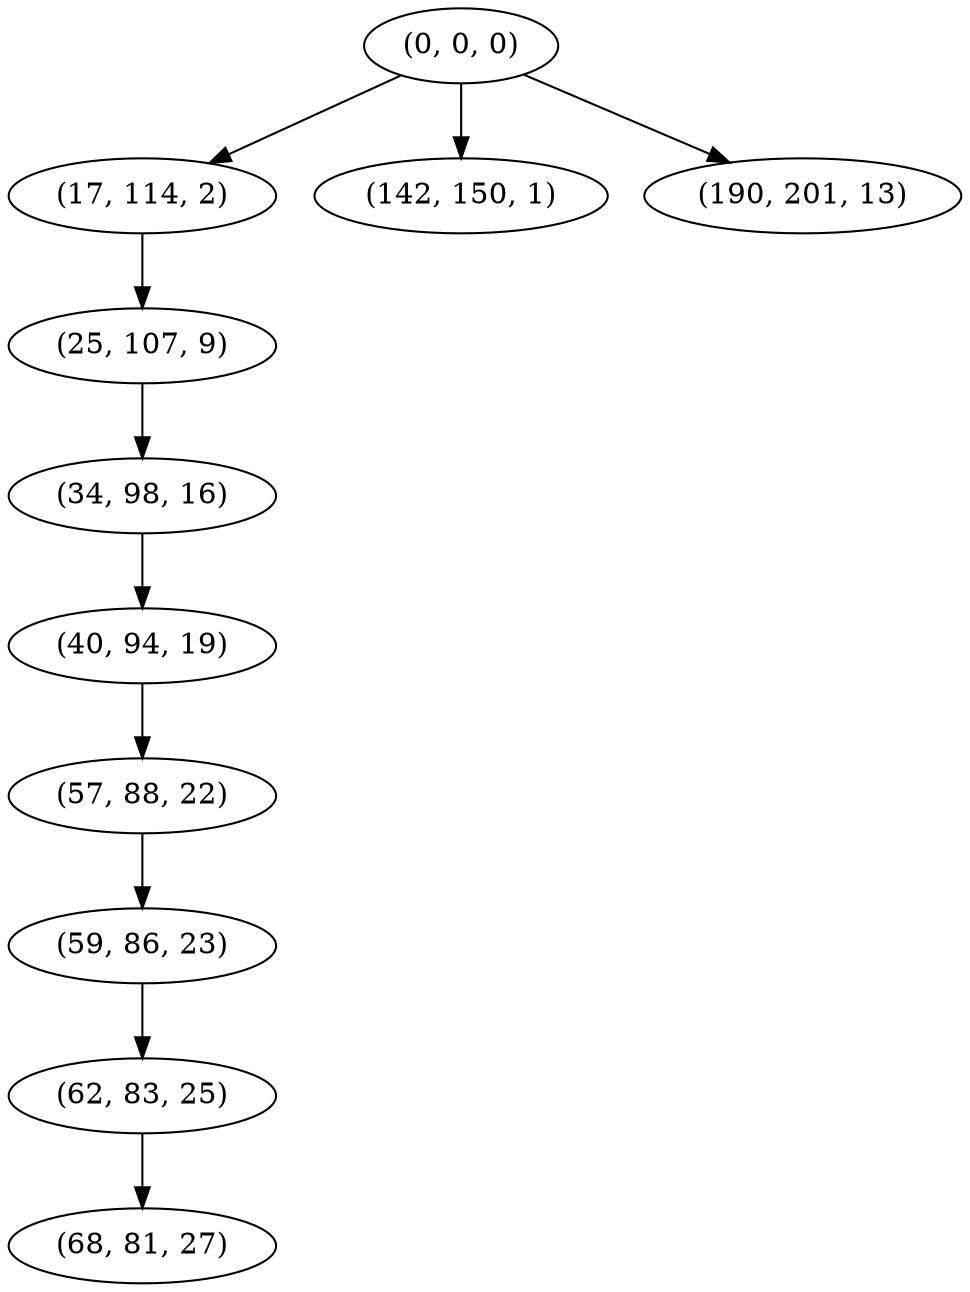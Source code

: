 digraph tree {
    "(0, 0, 0)";
    "(17, 114, 2)";
    "(25, 107, 9)";
    "(34, 98, 16)";
    "(40, 94, 19)";
    "(57, 88, 22)";
    "(59, 86, 23)";
    "(62, 83, 25)";
    "(68, 81, 27)";
    "(142, 150, 1)";
    "(190, 201, 13)";
    "(0, 0, 0)" -> "(17, 114, 2)";
    "(0, 0, 0)" -> "(142, 150, 1)";
    "(0, 0, 0)" -> "(190, 201, 13)";
    "(17, 114, 2)" -> "(25, 107, 9)";
    "(25, 107, 9)" -> "(34, 98, 16)";
    "(34, 98, 16)" -> "(40, 94, 19)";
    "(40, 94, 19)" -> "(57, 88, 22)";
    "(57, 88, 22)" -> "(59, 86, 23)";
    "(59, 86, 23)" -> "(62, 83, 25)";
    "(62, 83, 25)" -> "(68, 81, 27)";
}
